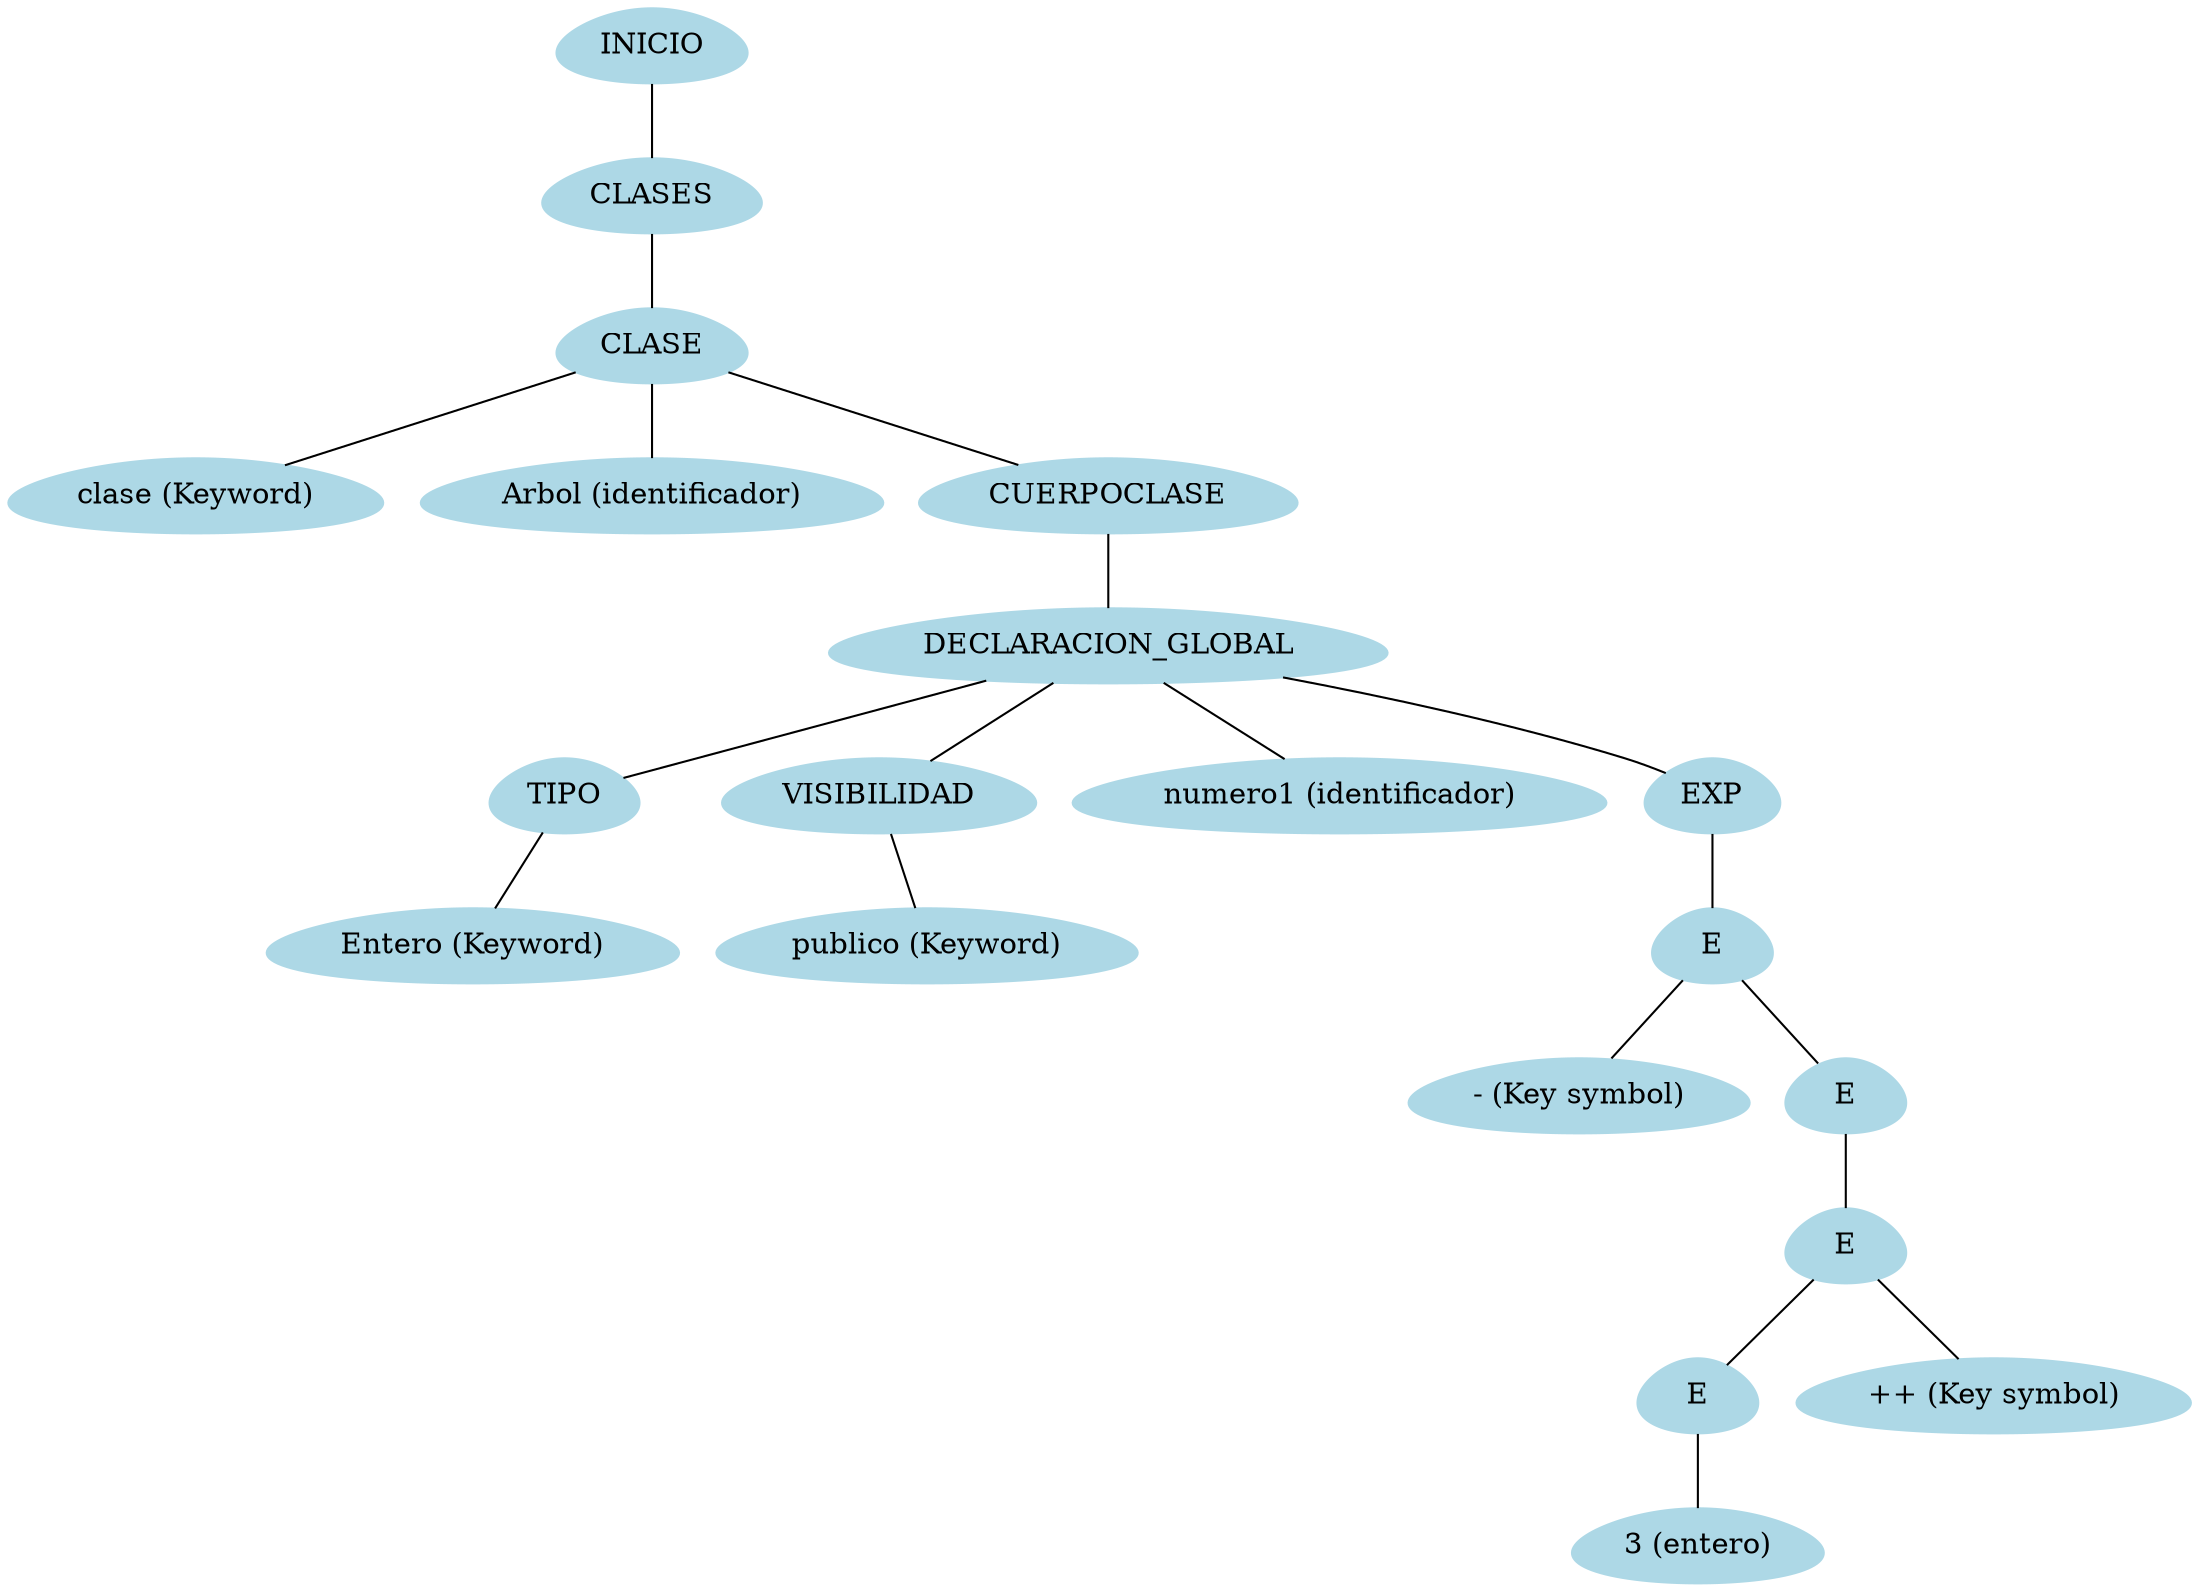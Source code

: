 Graph G {node [shape = egg];node0[label = "INICIO", style = filled, color = lightblue];node1[label = "CLASES", style = filled, color = lightblue];node2[label = "CLASE", style = filled, color = lightblue];node3[label = "clase (Keyword)", style = filled, color = lightblue];node4[label = "Arbol (identificador)", style = filled, color = lightblue];node5[label = "CUERPOCLASE", style = filled, color = lightblue];node6[label = "DECLARACION_GLOBAL", style = filled, color = lightblue];node7[label = "TIPO", style = filled, color = lightblue];node8[label = "Entero (Keyword)", style = filled, color = lightblue];node9[label = "VISIBILIDAD", style = filled, color = lightblue];node10[label = "publico (Keyword)", style = filled, color = lightblue];node11[label = "numero1 (identificador)", style = filled, color = lightblue];node12[label = "EXP", style = filled, color = lightblue];node13[label = "E", style = filled, color = lightblue];node14[label = "- (Key symbol)", style = filled, color = lightblue];node15[label = "E", style = filled, color = lightblue];node16[label = "E", style = filled, color = lightblue];node17[label = "E", style = filled, color = lightblue];node18[label = "3 (entero)", style = filled, color = lightblue];node19[label = "++ (Key symbol)", style = filled, color = lightblue];"node0"--"node1""node1"--"node2""node2"--"node3""node2"--"node4""node2"--"node5""node5"--"node6""node6"--"node7""node7"--"node8""node6"--"node9""node9"--"node10""node6"--"node11""node6"--"node12""node12"--"node13""node13"--"node14""node13"--"node15""node15"--"node16""node16"--"node17""node17"--"node18""node16"--"node19"}